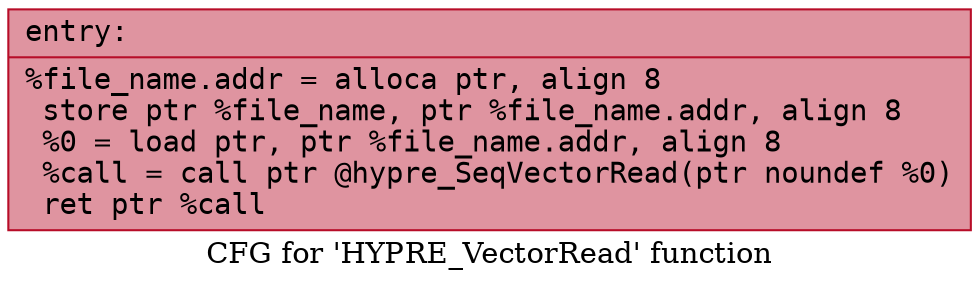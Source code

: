 digraph "CFG for 'HYPRE_VectorRead' function" {
	label="CFG for 'HYPRE_VectorRead' function";

	Node0x559b772bd440 [shape=record,color="#b70d28ff", style=filled, fillcolor="#b70d2870" fontname="Courier",label="{entry:\l|  %file_name.addr = alloca ptr, align 8\l  store ptr %file_name, ptr %file_name.addr, align 8\l  %0 = load ptr, ptr %file_name.addr, align 8\l  %call = call ptr @hypre_SeqVectorRead(ptr noundef %0)\l  ret ptr %call\l}"];
}
